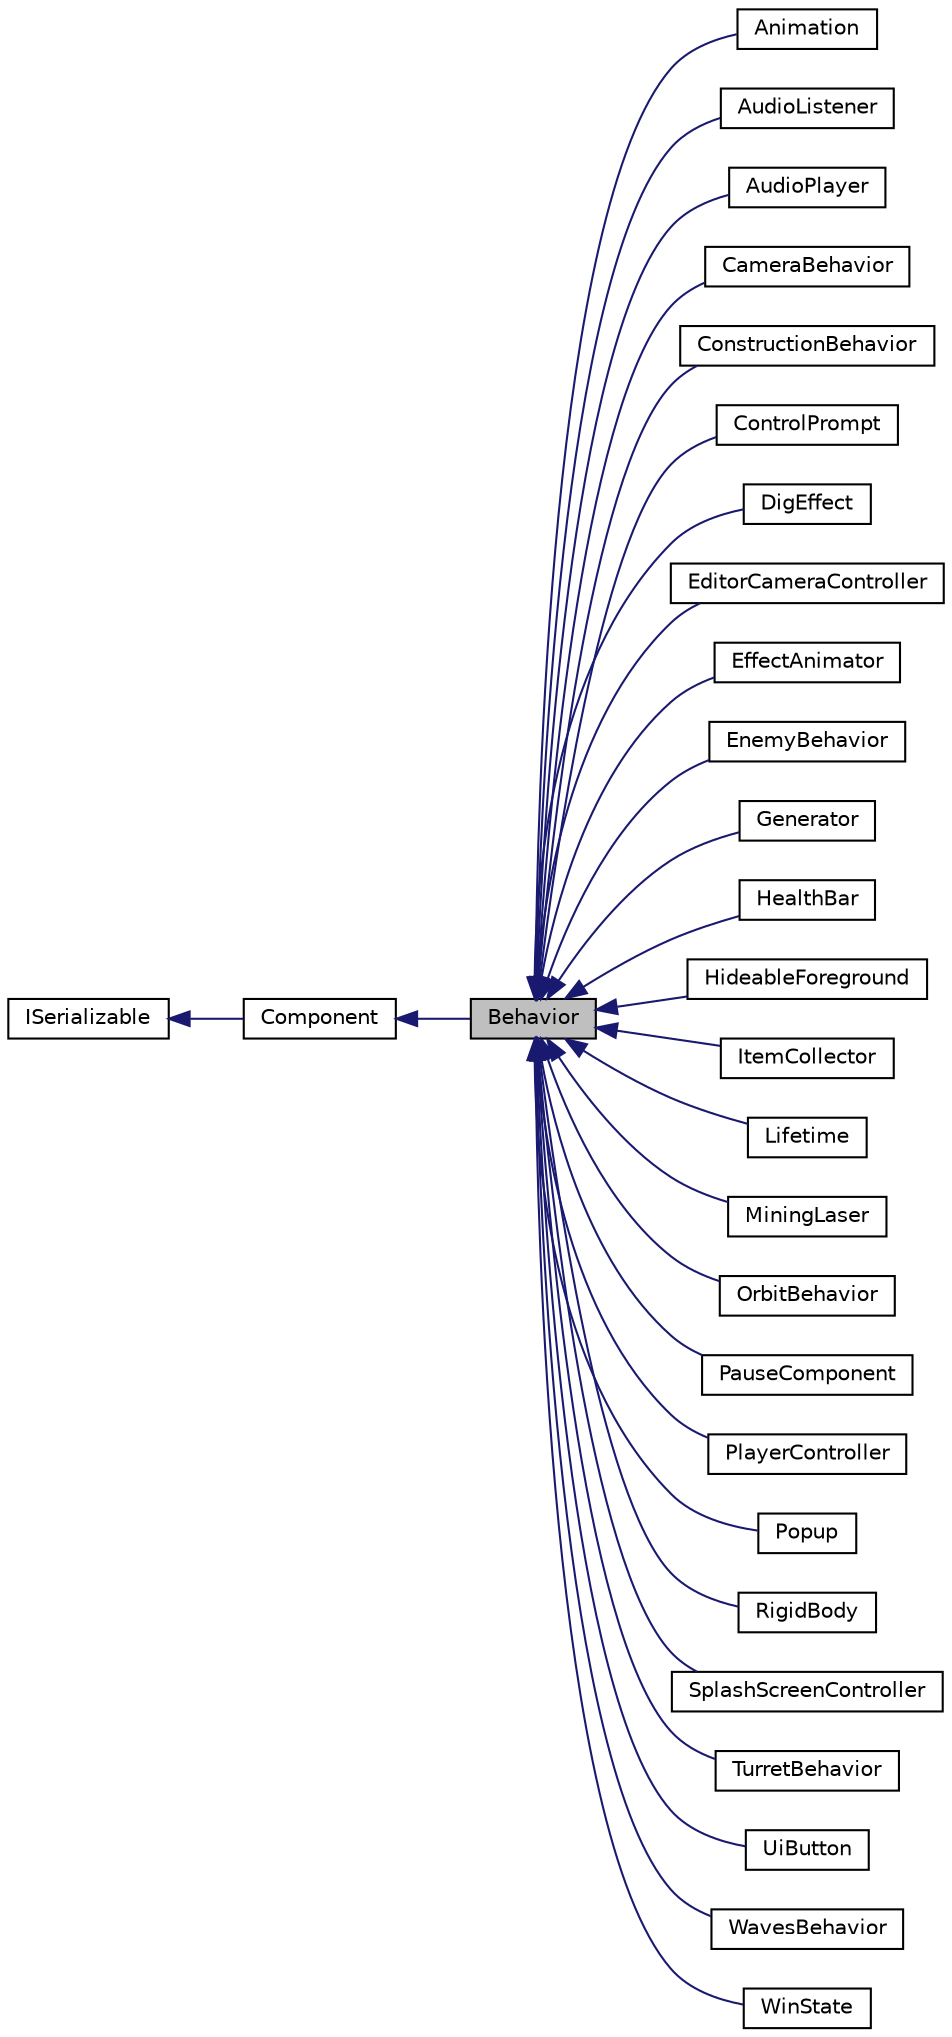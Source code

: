 digraph "Behavior"
{
 // LATEX_PDF_SIZE
  edge [fontname="Helvetica",fontsize="10",labelfontname="Helvetica",labelfontsize="10"];
  node [fontname="Helvetica",fontsize="10",shape=record];
  rankdir="LR";
  Node1 [label="Behavior",height=0.2,width=0.4,color="black", fillcolor="grey75", style="filled", fontcolor="black",tooltip=" "];
  Node2 -> Node1 [dir="back",color="midnightblue",fontsize="10",style="solid"];
  Node2 [label="Component",height=0.2,width=0.4,color="black", fillcolor="white", style="filled",URL="$classComponent.html",tooltip=" "];
  Node3 -> Node2 [dir="back",color="midnightblue",fontsize="10",style="solid"];
  Node3 [label="ISerializable",height=0.2,width=0.4,color="black", fillcolor="white", style="filled",URL="$classISerializable.html",tooltip="interface for all serializable objects"];
  Node1 -> Node4 [dir="back",color="midnightblue",fontsize="10",style="solid"];
  Node4 [label="Animation",height=0.2,width=0.4,color="black", fillcolor="white", style="filled",URL="$classAnimation.html",tooltip=" "];
  Node1 -> Node5 [dir="back",color="midnightblue",fontsize="10",style="solid"];
  Node5 [label="AudioListener",height=0.2,width=0.4,color="black", fillcolor="white", style="filled",URL="$classAudioListener.html",tooltip="component that picks up spatial audio"];
  Node1 -> Node6 [dir="back",color="midnightblue",fontsize="10",style="solid"];
  Node6 [label="AudioPlayer",height=0.2,width=0.4,color="black", fillcolor="white", style="filled",URL="$classAudioPlayer.html",tooltip="Component that can play audio."];
  Node1 -> Node7 [dir="back",color="midnightblue",fontsize="10",style="solid"];
  Node7 [label="CameraBehavior",height=0.2,width=0.4,color="black", fillcolor="white", style="filled",URL="$classCameraBehavior.html",tooltip=" "];
  Node1 -> Node8 [dir="back",color="midnightblue",fontsize="10",style="solid"];
  Node8 [label="ConstructionBehavior",height=0.2,width=0.4,color="black", fillcolor="white", style="filled",URL="$classConstructionBehavior.html",tooltip="Component that handles the construction of towers and modification of terrain."];
  Node1 -> Node9 [dir="back",color="midnightblue",fontsize="10",style="solid"];
  Node9 [label="ControlPrompt",height=0.2,width=0.4,color="black", fillcolor="white", style="filled",URL="$classControlPrompt.html",tooltip="Displays a control prompt for an ActionReference."];
  Node1 -> Node10 [dir="back",color="midnightblue",fontsize="10",style="solid"];
  Node10 [label="DigEffect",height=0.2,width=0.4,color="black", fillcolor="white", style="filled",URL="$classDigEffect.html",tooltip="Behavior class for the dig particle effect."];
  Node1 -> Node11 [dir="back",color="midnightblue",fontsize="10",style="solid"];
  Node11 [label="EditorCameraController",height=0.2,width=0.4,color="black", fillcolor="white", style="filled",URL="$classEditorCameraController.html",tooltip="controls the camera while in the editor"];
  Node1 -> Node12 [dir="back",color="midnightblue",fontsize="10",style="solid"];
  Node12 [label="EffectAnimator",height=0.2,width=0.4,color="black", fillcolor="white", style="filled",URL="$classEffectAnimator.html",tooltip="Component that can play audio."];
  Node1 -> Node13 [dir="back",color="midnightblue",fontsize="10",style="solid"];
  Node13 [label="EnemyBehavior",height=0.2,width=0.4,color="black", fillcolor="white", style="filled",URL="$classEnemyBehavior.html",tooltip=" "];
  Node1 -> Node14 [dir="back",color="midnightblue",fontsize="10",style="solid"];
  Node14 [label="Generator",height=0.2,width=0.4,color="black", fillcolor="white", style="filled",URL="$classGenerator.html",tooltip=" "];
  Node1 -> Node15 [dir="back",color="midnightblue",fontsize="10",style="solid"];
  Node15 [label="HealthBar",height=0.2,width=0.4,color="black", fillcolor="white", style="filled",URL="$classHealthBar.html",tooltip="health bar UI that displays offset from an Entity with a Health component"];
  Node1 -> Node16 [dir="back",color="midnightblue",fontsize="10",style="solid"];
  Node16 [label="HideableForeground",height=0.2,width=0.4,color="black", fillcolor="white", style="filled",URL="$classHideableForeground.html",tooltip="Component that hides an attached Sprite when it overlaps something."];
  Node1 -> Node17 [dir="back",color="midnightblue",fontsize="10",style="solid"];
  Node17 [label="ItemCollector",height=0.2,width=0.4,color="black", fillcolor="white", style="filled",URL="$classItemCollector.html",tooltip="Component that attracts and collects item entities in the world."];
  Node1 -> Node18 [dir="back",color="midnightblue",fontsize="10",style="solid"];
  Node18 [label="Lifetime",height=0.2,width=0.4,color="black", fillcolor="white", style="filled",URL="$classLifetime.html",tooltip="Component that destroys it's Enity after a given length of time."];
  Node1 -> Node19 [dir="back",color="midnightblue",fontsize="10",style="solid"];
  Node19 [label="MiningLaser",height=0.2,width=0.4,color="black", fillcolor="white", style="filled",URL="$classMiningLaser.html",tooltip="Digging laser controllable by an entity."];
  Node1 -> Node20 [dir="back",color="midnightblue",fontsize="10",style="solid"];
  Node20 [label="OrbitBehavior",height=0.2,width=0.4,color="black", fillcolor="white", style="filled",URL="$classOrbitBehavior.html",tooltip="This Behavior orbits the entity around a point."];
  Node1 -> Node21 [dir="back",color="midnightblue",fontsize="10",style="solid"];
  Node21 [label="PauseComponent",height=0.2,width=0.4,color="black", fillcolor="white", style="filled",URL="$classPauseComponent.html",tooltip="DESCRIPTION HERE."];
  Node1 -> Node22 [dir="back",color="midnightblue",fontsize="10",style="solid"];
  Node22 [label="PlayerController",height=0.2,width=0.4,color="black", fillcolor="white", style="filled",URL="$classPlayerController.html",tooltip=" "];
  Node1 -> Node23 [dir="back",color="midnightblue",fontsize="10",style="solid"];
  Node23 [label="Popup",height=0.2,width=0.4,color="black", fillcolor="white", style="filled",URL="$classPopup.html",tooltip="A Popup is a behavior that will show a popup when a button is pressed."];
  Node1 -> Node24 [dir="back",color="midnightblue",fontsize="10",style="solid"];
  Node24 [label="RigidBody",height=0.2,width=0.4,color="black", fillcolor="white", style="filled",URL="$classRigidBody.html",tooltip=" "];
  Node1 -> Node25 [dir="back",color="midnightblue",fontsize="10",style="solid"];
  Node25 [label="SplashScreenController",height=0.2,width=0.4,color="black", fillcolor="white", style="filled",URL="$classSplashScreenController.html",tooltip=" "];
  Node1 -> Node26 [dir="back",color="midnightblue",fontsize="10",style="solid"];
  Node26 [label="TurretBehavior",height=0.2,width=0.4,color="black", fillcolor="white", style="filled",URL="$classTurretBehavior.html",tooltip=" "];
  Node1 -> Node27 [dir="back",color="midnightblue",fontsize="10",style="solid"];
  Node27 [label="UiButton",height=0.2,width=0.4,color="black", fillcolor="white", style="filled",URL="$classUiButton.html",tooltip="Ui Button that sends an event when clicked."];
  Node1 -> Node28 [dir="back",color="midnightblue",fontsize="10",style="solid"];
  Node28 [label="WavesBehavior",height=0.2,width=0.4,color="black", fillcolor="white", style="filled",URL="$classWavesBehavior.html",tooltip=" "];
  Node1 -> Node29 [dir="back",color="midnightblue",fontsize="10",style="solid"];
  Node29 [label="WinState",height=0.2,width=0.4,color="black", fillcolor="white", style="filled",URL="$classWinState.html",tooltip=" "];
}
